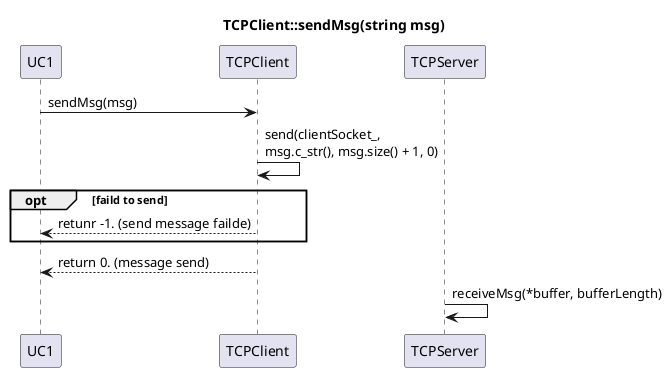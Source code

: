 @startuml
title TCPClient::sendMsg(string msg)
participant UC1
participant TCPClient
participant TCPServer


UC1 -> TCPClient : sendMsg(msg)
TCPClient -> TCPClient : send(clientSocket_,\nmsg.c_str(), msg.size() + 1, 0)
opt faild to send
    UC1 <-- TCPClient : retunr -1. (send message failde)
end
UC1 <-- TCPClient : return 0. (message send)
TCPServer -> TCPServer : receiveMsg(*buffer, bufferLength)


@enduml
